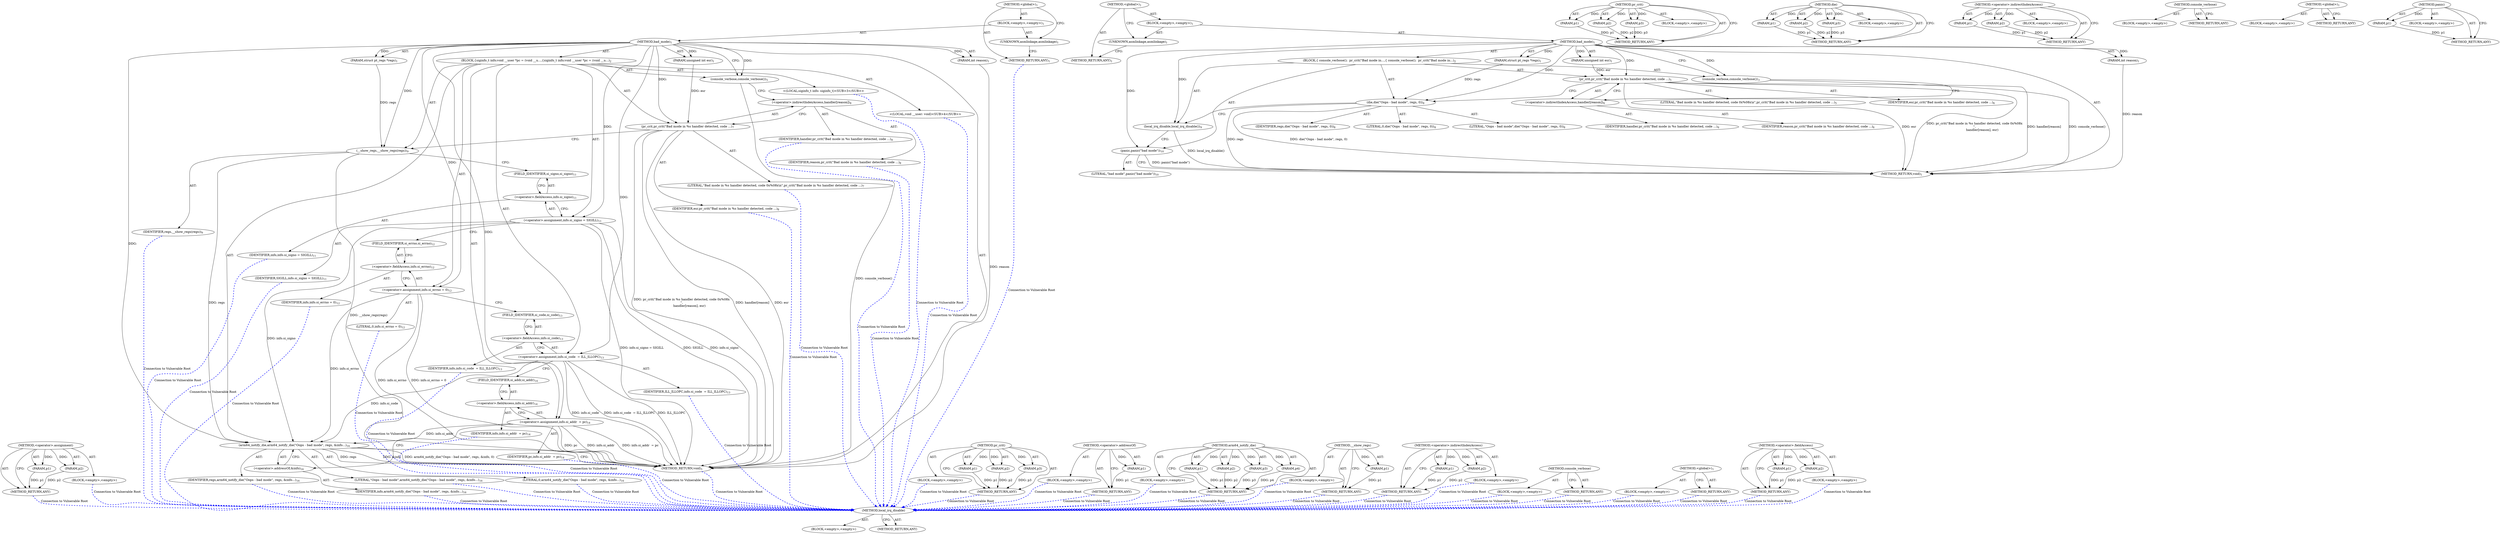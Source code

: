 digraph "&lt;operator&gt;.fieldAccess" {
vulnerable_75 [label=<(METHOD,local_irq_disable)>];
vulnerable_76 [label=<(BLOCK,&lt;empty&gt;,&lt;empty&gt;)>];
vulnerable_77 [label=<(METHOD_RETURN,ANY)>];
vulnerable_6 [label=<(METHOD,&lt;global&gt;)<SUB>1</SUB>>];
vulnerable_7 [label=<(BLOCK,&lt;empty&gt;,&lt;empty&gt;)<SUB>1</SUB>>];
vulnerable_8 [label=<(UNKNOWN,asmlinkage,asmlinkage)<SUB>1</SUB>>];
vulnerable_9 [label=<(METHOD,bad_mode)<SUB>1</SUB>>];
vulnerable_10 [label=<(PARAM,struct pt_regs *regs)<SUB>1</SUB>>];
vulnerable_11 [label=<(PARAM,int reason)<SUB>1</SUB>>];
vulnerable_12 [label=<(PARAM,unsigned int esr)<SUB>1</SUB>>];
vulnerable_13 [label=<(BLOCK,{
 	console_verbose();
 
 	pr_crit(&quot;Bad mode in...,{
 	console_verbose();
 
 	pr_crit(&quot;Bad mode in...)<SUB>2</SUB>>];
vulnerable_14 [label=<(console_verbose,console_verbose())<SUB>3</SUB>>];
vulnerable_15 [label=<(pr_crit,pr_crit(&quot;Bad mode in %s handler detected, code ...)<SUB>5</SUB>>];
vulnerable_16 [label=<(LITERAL,&quot;Bad mode in %s handler detected, code 0x%08x\n&quot;,pr_crit(&quot;Bad mode in %s handler detected, code ...)<SUB>5</SUB>>];
vulnerable_17 [label=<(&lt;operator&gt;.indirectIndexAccess,handler[reason])<SUB>6</SUB>>];
vulnerable_18 [label=<(IDENTIFIER,handler,pr_crit(&quot;Bad mode in %s handler detected, code ...)<SUB>6</SUB>>];
vulnerable_19 [label=<(IDENTIFIER,reason,pr_crit(&quot;Bad mode in %s handler detected, code ...)<SUB>6</SUB>>];
vulnerable_20 [label=<(IDENTIFIER,esr,pr_crit(&quot;Bad mode in %s handler detected, code ...)<SUB>6</SUB>>];
vulnerable_21 [label=<(die,die(&quot;Oops - bad mode&quot;, regs, 0))<SUB>8</SUB>>];
vulnerable_22 [label=<(LITERAL,&quot;Oops - bad mode&quot;,die(&quot;Oops - bad mode&quot;, regs, 0))<SUB>8</SUB>>];
vulnerable_23 [label=<(IDENTIFIER,regs,die(&quot;Oops - bad mode&quot;, regs, 0))<SUB>8</SUB>>];
vulnerable_24 [label=<(LITERAL,0,die(&quot;Oops - bad mode&quot;, regs, 0))<SUB>8</SUB>>];
vulnerable_25 [label=<(local_irq_disable,local_irq_disable())<SUB>9</SUB>>];
vulnerable_26 [label=<(panic,panic(&quot;bad mode&quot;))<SUB>10</SUB>>];
vulnerable_27 [label=<(LITERAL,&quot;bad mode&quot;,panic(&quot;bad mode&quot;))<SUB>10</SUB>>];
vulnerable_28 [label=<(METHOD_RETURN,void)<SUB>1</SUB>>];
vulnerable_30 [label=<(METHOD_RETURN,ANY)<SUB>1</SUB>>];
vulnerable_58 [label=<(METHOD,pr_crit)>];
vulnerable_59 [label=<(PARAM,p1)>];
vulnerable_60 [label=<(PARAM,p2)>];
vulnerable_61 [label=<(PARAM,p3)>];
vulnerable_62 [label=<(BLOCK,&lt;empty&gt;,&lt;empty&gt;)>];
vulnerable_63 [label=<(METHOD_RETURN,ANY)>];
vulnerable_69 [label=<(METHOD,die)>];
vulnerable_70 [label=<(PARAM,p1)>];
vulnerable_71 [label=<(PARAM,p2)>];
vulnerable_72 [label=<(PARAM,p3)>];
vulnerable_73 [label=<(BLOCK,&lt;empty&gt;,&lt;empty&gt;)>];
vulnerable_74 [label=<(METHOD_RETURN,ANY)>];
vulnerable_64 [label=<(METHOD,&lt;operator&gt;.indirectIndexAccess)>];
vulnerable_65 [label=<(PARAM,p1)>];
vulnerable_66 [label=<(PARAM,p2)>];
vulnerable_67 [label=<(BLOCK,&lt;empty&gt;,&lt;empty&gt;)>];
vulnerable_68 [label=<(METHOD_RETURN,ANY)>];
vulnerable_55 [label=<(METHOD,console_verbose)>];
vulnerable_56 [label=<(BLOCK,&lt;empty&gt;,&lt;empty&gt;)>];
vulnerable_57 [label=<(METHOD_RETURN,ANY)>];
vulnerable_49 [label=<(METHOD,&lt;global&gt;)<SUB>1</SUB>>];
vulnerable_50 [label=<(BLOCK,&lt;empty&gt;,&lt;empty&gt;)>];
vulnerable_51 [label=<(METHOD_RETURN,ANY)>];
vulnerable_78 [label=<(METHOD,panic)>];
vulnerable_79 [label=<(PARAM,p1)>];
vulnerable_80 [label=<(BLOCK,&lt;empty&gt;,&lt;empty&gt;)>];
vulnerable_81 [label=<(METHOD_RETURN,ANY)>];
fixed_96 [label=<(METHOD,&lt;operator&gt;.assignment)>];
fixed_97 [label=<(PARAM,p1)>];
fixed_98 [label=<(PARAM,p2)>];
fixed_99 [label=<(BLOCK,&lt;empty&gt;,&lt;empty&gt;)>];
fixed_100 [label=<(METHOD_RETURN,ANY)>];
fixed_6 [label=<(METHOD,&lt;global&gt;)<SUB>1</SUB>>];
fixed_7 [label=<(BLOCK,&lt;empty&gt;,&lt;empty&gt;)<SUB>1</SUB>>];
fixed_8 [label=<(UNKNOWN,asmlinkage,asmlinkage)<SUB>1</SUB>>];
fixed_9 [label=<(METHOD,bad_mode)<SUB>1</SUB>>];
fixed_10 [label=<(PARAM,struct pt_regs *regs)<SUB>1</SUB>>];
fixed_11 [label=<(PARAM,int reason)<SUB>1</SUB>>];
fixed_12 [label=<(PARAM,unsigned int esr)<SUB>1</SUB>>];
fixed_13 [label=<(BLOCK,{
	siginfo_t info;
	void __user *pc = (void __u...,{
	siginfo_t info;
	void __user *pc = (void __u...)<SUB>2</SUB>>];
fixed_14 [label="<(LOCAL,siginfo_t info: siginfo_t)<SUB>3</SUB>>"];
fixed_15 [label="<(LOCAL,void __user: void)<SUB>4</SUB>>"];
fixed_16 [label=<(console_verbose,console_verbose())<SUB>5</SUB>>];
fixed_17 [label=<(pr_crit,pr_crit(&quot;Bad mode in %s handler detected, code ...)<SUB>7</SUB>>];
fixed_18 [label=<(LITERAL,&quot;Bad mode in %s handler detected, code 0x%08x\n&quot;,pr_crit(&quot;Bad mode in %s handler detected, code ...)<SUB>7</SUB>>];
fixed_19 [label=<(&lt;operator&gt;.indirectIndexAccess,handler[reason])<SUB>8</SUB>>];
fixed_20 [label=<(IDENTIFIER,handler,pr_crit(&quot;Bad mode in %s handler detected, code ...)<SUB>8</SUB>>];
fixed_21 [label=<(IDENTIFIER,reason,pr_crit(&quot;Bad mode in %s handler detected, code ...)<SUB>8</SUB>>];
fixed_22 [label=<(IDENTIFIER,esr,pr_crit(&quot;Bad mode in %s handler detected, code ...)<SUB>8</SUB>>];
fixed_23 [label=<(__show_regs,__show_regs(regs))<SUB>9</SUB>>];
fixed_24 [label=<(IDENTIFIER,regs,__show_regs(regs))<SUB>9</SUB>>];
fixed_25 [label=<(&lt;operator&gt;.assignment,info.si_signo = SIGILL)<SUB>11</SUB>>];
fixed_26 [label=<(&lt;operator&gt;.fieldAccess,info.si_signo)<SUB>11</SUB>>];
fixed_27 [label=<(IDENTIFIER,info,info.si_signo = SIGILL)<SUB>11</SUB>>];
fixed_28 [label=<(FIELD_IDENTIFIER,si_signo,si_signo)<SUB>11</SUB>>];
fixed_29 [label=<(IDENTIFIER,SIGILL,info.si_signo = SIGILL)<SUB>11</SUB>>];
fixed_30 [label=<(&lt;operator&gt;.assignment,info.si_errno = 0)<SUB>12</SUB>>];
fixed_31 [label=<(&lt;operator&gt;.fieldAccess,info.si_errno)<SUB>12</SUB>>];
fixed_32 [label=<(IDENTIFIER,info,info.si_errno = 0)<SUB>12</SUB>>];
fixed_33 [label=<(FIELD_IDENTIFIER,si_errno,si_errno)<SUB>12</SUB>>];
fixed_34 [label=<(LITERAL,0,info.si_errno = 0)<SUB>12</SUB>>];
fixed_35 [label=<(&lt;operator&gt;.assignment,info.si_code  = ILL_ILLOPC)<SUB>13</SUB>>];
fixed_36 [label=<(&lt;operator&gt;.fieldAccess,info.si_code)<SUB>13</SUB>>];
fixed_37 [label=<(IDENTIFIER,info,info.si_code  = ILL_ILLOPC)<SUB>13</SUB>>];
fixed_38 [label=<(FIELD_IDENTIFIER,si_code,si_code)<SUB>13</SUB>>];
fixed_39 [label=<(IDENTIFIER,ILL_ILLOPC,info.si_code  = ILL_ILLOPC)<SUB>13</SUB>>];
fixed_40 [label=<(&lt;operator&gt;.assignment,info.si_addr  = pc)<SUB>14</SUB>>];
fixed_41 [label=<(&lt;operator&gt;.fieldAccess,info.si_addr)<SUB>14</SUB>>];
fixed_42 [label=<(IDENTIFIER,info,info.si_addr  = pc)<SUB>14</SUB>>];
fixed_43 [label=<(FIELD_IDENTIFIER,si_addr,si_addr)<SUB>14</SUB>>];
fixed_44 [label=<(IDENTIFIER,pc,info.si_addr  = pc)<SUB>14</SUB>>];
fixed_45 [label=<(arm64_notify_die,arm64_notify_die(&quot;Oops - bad mode&quot;, regs, &amp;info...)<SUB>16</SUB>>];
fixed_46 [label=<(LITERAL,&quot;Oops - bad mode&quot;,arm64_notify_die(&quot;Oops - bad mode&quot;, regs, &amp;info...)<SUB>16</SUB>>];
fixed_47 [label=<(IDENTIFIER,regs,arm64_notify_die(&quot;Oops - bad mode&quot;, regs, &amp;info...)<SUB>16</SUB>>];
fixed_48 [label=<(&lt;operator&gt;.addressOf,&amp;info)<SUB>16</SUB>>];
fixed_49 [label=<(IDENTIFIER,info,arm64_notify_die(&quot;Oops - bad mode&quot;, regs, &amp;info...)<SUB>16</SUB>>];
fixed_50 [label=<(LITERAL,0,arm64_notify_die(&quot;Oops - bad mode&quot;, regs, &amp;info...)<SUB>16</SUB>>];
fixed_51 [label=<(METHOD_RETURN,void)<SUB>1</SUB>>];
fixed_53 [label=<(METHOD_RETURN,ANY)<SUB>1</SUB>>];
fixed_81 [label=<(METHOD,pr_crit)>];
fixed_82 [label=<(PARAM,p1)>];
fixed_83 [label=<(PARAM,p2)>];
fixed_84 [label=<(PARAM,p3)>];
fixed_85 [label=<(BLOCK,&lt;empty&gt;,&lt;empty&gt;)>];
fixed_86 [label=<(METHOD_RETURN,ANY)>];
fixed_113 [label=<(METHOD,&lt;operator&gt;.addressOf)>];
fixed_114 [label=<(PARAM,p1)>];
fixed_115 [label=<(BLOCK,&lt;empty&gt;,&lt;empty&gt;)>];
fixed_116 [label=<(METHOD_RETURN,ANY)>];
fixed_106 [label=<(METHOD,arm64_notify_die)>];
fixed_107 [label=<(PARAM,p1)>];
fixed_108 [label=<(PARAM,p2)>];
fixed_109 [label=<(PARAM,p3)>];
fixed_110 [label=<(PARAM,p4)>];
fixed_111 [label=<(BLOCK,&lt;empty&gt;,&lt;empty&gt;)>];
fixed_112 [label=<(METHOD_RETURN,ANY)>];
fixed_92 [label=<(METHOD,__show_regs)>];
fixed_93 [label=<(PARAM,p1)>];
fixed_94 [label=<(BLOCK,&lt;empty&gt;,&lt;empty&gt;)>];
fixed_95 [label=<(METHOD_RETURN,ANY)>];
fixed_87 [label=<(METHOD,&lt;operator&gt;.indirectIndexAccess)>];
fixed_88 [label=<(PARAM,p1)>];
fixed_89 [label=<(PARAM,p2)>];
fixed_90 [label=<(BLOCK,&lt;empty&gt;,&lt;empty&gt;)>];
fixed_91 [label=<(METHOD_RETURN,ANY)>];
fixed_78 [label=<(METHOD,console_verbose)>];
fixed_79 [label=<(BLOCK,&lt;empty&gt;,&lt;empty&gt;)>];
fixed_80 [label=<(METHOD_RETURN,ANY)>];
fixed_72 [label=<(METHOD,&lt;global&gt;)<SUB>1</SUB>>];
fixed_73 [label=<(BLOCK,&lt;empty&gt;,&lt;empty&gt;)>];
fixed_74 [label=<(METHOD_RETURN,ANY)>];
fixed_101 [label=<(METHOD,&lt;operator&gt;.fieldAccess)>];
fixed_102 [label=<(PARAM,p1)>];
fixed_103 [label=<(PARAM,p2)>];
fixed_104 [label=<(BLOCK,&lt;empty&gt;,&lt;empty&gt;)>];
fixed_105 [label=<(METHOD_RETURN,ANY)>];
vulnerable_75 -> vulnerable_76  [key=0, label="AST: "];
vulnerable_75 -> vulnerable_77  [key=0, label="AST: "];
vulnerable_75 -> vulnerable_77  [key=1, label="CFG: "];
vulnerable_6 -> vulnerable_7  [key=0, label="AST: "];
vulnerable_6 -> vulnerable_30  [key=0, label="AST: "];
vulnerable_6 -> vulnerable_8  [key=0, label="CFG: "];
vulnerable_7 -> vulnerable_8  [key=0, label="AST: "];
vulnerable_7 -> vulnerable_9  [key=0, label="AST: "];
vulnerable_8 -> vulnerable_30  [key=0, label="CFG: "];
vulnerable_9 -> vulnerable_10  [key=0, label="AST: "];
vulnerable_9 -> vulnerable_10  [key=1, label="DDG: "];
vulnerable_9 -> vulnerable_11  [key=0, label="AST: "];
vulnerable_9 -> vulnerable_11  [key=1, label="DDG: "];
vulnerable_9 -> vulnerable_12  [key=0, label="AST: "];
vulnerable_9 -> vulnerable_12  [key=1, label="DDG: "];
vulnerable_9 -> vulnerable_13  [key=0, label="AST: "];
vulnerable_9 -> vulnerable_28  [key=0, label="AST: "];
vulnerable_9 -> vulnerable_14  [key=0, label="CFG: "];
vulnerable_9 -> vulnerable_14  [key=1, label="DDG: "];
vulnerable_9 -> vulnerable_25  [key=0, label="DDG: "];
vulnerable_9 -> vulnerable_15  [key=0, label="DDG: "];
vulnerable_9 -> vulnerable_21  [key=0, label="DDG: "];
vulnerable_9 -> vulnerable_26  [key=0, label="DDG: "];
vulnerable_10 -> vulnerable_21  [key=0, label="DDG: regs"];
vulnerable_11 -> vulnerable_28  [key=0, label="DDG: reason"];
vulnerable_12 -> vulnerable_15  [key=0, label="DDG: esr"];
vulnerable_13 -> vulnerable_14  [key=0, label="AST: "];
vulnerable_13 -> vulnerable_15  [key=0, label="AST: "];
vulnerable_13 -> vulnerable_21  [key=0, label="AST: "];
vulnerable_13 -> vulnerable_25  [key=0, label="AST: "];
vulnerable_13 -> vulnerable_26  [key=0, label="AST: "];
vulnerable_14 -> vulnerable_17  [key=0, label="CFG: "];
vulnerable_14 -> vulnerable_28  [key=0, label="DDG: console_verbose()"];
vulnerable_15 -> vulnerable_16  [key=0, label="AST: "];
vulnerable_15 -> vulnerable_17  [key=0, label="AST: "];
vulnerable_15 -> vulnerable_20  [key=0, label="AST: "];
vulnerable_15 -> vulnerable_21  [key=0, label="CFG: "];
vulnerable_15 -> vulnerable_28  [key=0, label="DDG: handler[reason]"];
vulnerable_15 -> vulnerable_28  [key=1, label="DDG: esr"];
vulnerable_15 -> vulnerable_28  [key=2, label="DDG: pr_crit(&quot;Bad mode in %s handler detected, code 0x%08x\n&quot;,
 		handler[reason], esr)"];
vulnerable_17 -> vulnerable_18  [key=0, label="AST: "];
vulnerable_17 -> vulnerable_19  [key=0, label="AST: "];
vulnerable_17 -> vulnerable_15  [key=0, label="CFG: "];
vulnerable_21 -> vulnerable_22  [key=0, label="AST: "];
vulnerable_21 -> vulnerable_23  [key=0, label="AST: "];
vulnerable_21 -> vulnerable_24  [key=0, label="AST: "];
vulnerable_21 -> vulnerable_25  [key=0, label="CFG: "];
vulnerable_21 -> vulnerable_28  [key=0, label="DDG: regs"];
vulnerable_21 -> vulnerable_28  [key=1, label="DDG: die(&quot;Oops - bad mode&quot;, regs, 0)"];
vulnerable_25 -> vulnerable_26  [key=0, label="CFG: "];
vulnerable_25 -> vulnerable_28  [key=0, label="DDG: local_irq_disable()"];
vulnerable_26 -> vulnerable_27  [key=0, label="AST: "];
vulnerable_26 -> vulnerable_28  [key=0, label="CFG: "];
vulnerable_26 -> vulnerable_28  [key=1, label="DDG: panic(&quot;bad mode&quot;)"];
vulnerable_58 -> vulnerable_59  [key=0, label="AST: "];
vulnerable_58 -> vulnerable_59  [key=1, label="DDG: "];
vulnerable_58 -> vulnerable_62  [key=0, label="AST: "];
vulnerable_58 -> vulnerable_60  [key=0, label="AST: "];
vulnerable_58 -> vulnerable_60  [key=1, label="DDG: "];
vulnerable_58 -> vulnerable_63  [key=0, label="AST: "];
vulnerable_58 -> vulnerable_63  [key=1, label="CFG: "];
vulnerable_58 -> vulnerable_61  [key=0, label="AST: "];
vulnerable_58 -> vulnerable_61  [key=1, label="DDG: "];
vulnerable_59 -> vulnerable_63  [key=0, label="DDG: p1"];
vulnerable_60 -> vulnerable_63  [key=0, label="DDG: p2"];
vulnerable_61 -> vulnerable_63  [key=0, label="DDG: p3"];
vulnerable_69 -> vulnerable_70  [key=0, label="AST: "];
vulnerable_69 -> vulnerable_70  [key=1, label="DDG: "];
vulnerable_69 -> vulnerable_73  [key=0, label="AST: "];
vulnerable_69 -> vulnerable_71  [key=0, label="AST: "];
vulnerable_69 -> vulnerable_71  [key=1, label="DDG: "];
vulnerable_69 -> vulnerable_74  [key=0, label="AST: "];
vulnerable_69 -> vulnerable_74  [key=1, label="CFG: "];
vulnerable_69 -> vulnerable_72  [key=0, label="AST: "];
vulnerable_69 -> vulnerable_72  [key=1, label="DDG: "];
vulnerable_70 -> vulnerable_74  [key=0, label="DDG: p1"];
vulnerable_71 -> vulnerable_74  [key=0, label="DDG: p2"];
vulnerable_72 -> vulnerable_74  [key=0, label="DDG: p3"];
vulnerable_64 -> vulnerable_65  [key=0, label="AST: "];
vulnerable_64 -> vulnerable_65  [key=1, label="DDG: "];
vulnerable_64 -> vulnerable_67  [key=0, label="AST: "];
vulnerable_64 -> vulnerable_66  [key=0, label="AST: "];
vulnerable_64 -> vulnerable_66  [key=1, label="DDG: "];
vulnerable_64 -> vulnerable_68  [key=0, label="AST: "];
vulnerable_64 -> vulnerable_68  [key=1, label="CFG: "];
vulnerable_65 -> vulnerable_68  [key=0, label="DDG: p1"];
vulnerable_66 -> vulnerable_68  [key=0, label="DDG: p2"];
vulnerable_55 -> vulnerable_56  [key=0, label="AST: "];
vulnerable_55 -> vulnerable_57  [key=0, label="AST: "];
vulnerable_55 -> vulnerable_57  [key=1, label="CFG: "];
vulnerable_49 -> vulnerable_50  [key=0, label="AST: "];
vulnerable_49 -> vulnerable_51  [key=0, label="AST: "];
vulnerable_49 -> vulnerable_51  [key=1, label="CFG: "];
vulnerable_78 -> vulnerable_79  [key=0, label="AST: "];
vulnerable_78 -> vulnerable_79  [key=1, label="DDG: "];
vulnerable_78 -> vulnerable_80  [key=0, label="AST: "];
vulnerable_78 -> vulnerable_81  [key=0, label="AST: "];
vulnerable_78 -> vulnerable_81  [key=1, label="CFG: "];
vulnerable_79 -> vulnerable_81  [key=0, label="DDG: p1"];
fixed_96 -> fixed_97  [key=0, label="AST: "];
fixed_96 -> fixed_97  [key=1, label="DDG: "];
fixed_96 -> fixed_99  [key=0, label="AST: "];
fixed_96 -> fixed_98  [key=0, label="AST: "];
fixed_96 -> fixed_98  [key=1, label="DDG: "];
fixed_96 -> fixed_100  [key=0, label="AST: "];
fixed_96 -> fixed_100  [key=1, label="CFG: "];
fixed_97 -> fixed_100  [key=0, label="DDG: p1"];
fixed_98 -> fixed_100  [key=0, label="DDG: p2"];
fixed_99 -> vulnerable_75  [color=blue, key=0, label="Connection to Vulnerable Root", penwidth="2.0", style=dashed];
fixed_100 -> vulnerable_75  [color=blue, key=0, label="Connection to Vulnerable Root", penwidth="2.0", style=dashed];
fixed_6 -> fixed_7  [key=0, label="AST: "];
fixed_6 -> fixed_53  [key=0, label="AST: "];
fixed_6 -> fixed_8  [key=0, label="CFG: "];
fixed_7 -> fixed_8  [key=0, label="AST: "];
fixed_7 -> fixed_9  [key=0, label="AST: "];
fixed_8 -> fixed_53  [key=0, label="CFG: "];
fixed_9 -> fixed_10  [key=0, label="AST: "];
fixed_9 -> fixed_10  [key=1, label="DDG: "];
fixed_9 -> fixed_11  [key=0, label="AST: "];
fixed_9 -> fixed_11  [key=1, label="DDG: "];
fixed_9 -> fixed_12  [key=0, label="AST: "];
fixed_9 -> fixed_12  [key=1, label="DDG: "];
fixed_9 -> fixed_13  [key=0, label="AST: "];
fixed_9 -> fixed_51  [key=0, label="AST: "];
fixed_9 -> fixed_16  [key=0, label="CFG: "];
fixed_9 -> fixed_16  [key=1, label="DDG: "];
fixed_9 -> fixed_25  [key=0, label="DDG: "];
fixed_9 -> fixed_30  [key=0, label="DDG: "];
fixed_9 -> fixed_35  [key=0, label="DDG: "];
fixed_9 -> fixed_40  [key=0, label="DDG: "];
fixed_9 -> fixed_17  [key=0, label="DDG: "];
fixed_9 -> fixed_23  [key=0, label="DDG: "];
fixed_9 -> fixed_45  [key=0, label="DDG: "];
fixed_10 -> fixed_23  [key=0, label="DDG: regs"];
fixed_11 -> fixed_51  [key=0, label="DDG: reason"];
fixed_12 -> fixed_17  [key=0, label="DDG: esr"];
fixed_13 -> fixed_14  [key=0, label="AST: "];
fixed_13 -> fixed_15  [key=0, label="AST: "];
fixed_13 -> fixed_16  [key=0, label="AST: "];
fixed_13 -> fixed_17  [key=0, label="AST: "];
fixed_13 -> fixed_23  [key=0, label="AST: "];
fixed_13 -> fixed_25  [key=0, label="AST: "];
fixed_13 -> fixed_30  [key=0, label="AST: "];
fixed_13 -> fixed_35  [key=0, label="AST: "];
fixed_13 -> fixed_40  [key=0, label="AST: "];
fixed_13 -> fixed_45  [key=0, label="AST: "];
fixed_14 -> vulnerable_75  [color=blue, key=0, label="Connection to Vulnerable Root", penwidth="2.0", style=dashed];
fixed_15 -> vulnerable_75  [color=blue, key=0, label="Connection to Vulnerable Root", penwidth="2.0", style=dashed];
fixed_16 -> fixed_19  [key=0, label="CFG: "];
fixed_16 -> fixed_51  [key=0, label="DDG: console_verbose()"];
fixed_17 -> fixed_18  [key=0, label="AST: "];
fixed_17 -> fixed_19  [key=0, label="AST: "];
fixed_17 -> fixed_22  [key=0, label="AST: "];
fixed_17 -> fixed_23  [key=0, label="CFG: "];
fixed_17 -> fixed_51  [key=0, label="DDG: handler[reason]"];
fixed_17 -> fixed_51  [key=1, label="DDG: esr"];
fixed_17 -> fixed_51  [key=2, label="DDG: pr_crit(&quot;Bad mode in %s handler detected, code 0x%08x\n&quot;,
 		handler[reason], esr)"];
fixed_18 -> vulnerable_75  [color=blue, key=0, label="Connection to Vulnerable Root", penwidth="2.0", style=dashed];
fixed_19 -> fixed_20  [key=0, label="AST: "];
fixed_19 -> fixed_21  [key=0, label="AST: "];
fixed_19 -> fixed_17  [key=0, label="CFG: "];
fixed_20 -> vulnerable_75  [color=blue, key=0, label="Connection to Vulnerable Root", penwidth="2.0", style=dashed];
fixed_21 -> vulnerable_75  [color=blue, key=0, label="Connection to Vulnerable Root", penwidth="2.0", style=dashed];
fixed_22 -> vulnerable_75  [color=blue, key=0, label="Connection to Vulnerable Root", penwidth="2.0", style=dashed];
fixed_23 -> fixed_24  [key=0, label="AST: "];
fixed_23 -> fixed_28  [key=0, label="CFG: "];
fixed_23 -> fixed_51  [key=0, label="DDG: __show_regs(regs)"];
fixed_23 -> fixed_45  [key=0, label="DDG: regs"];
fixed_24 -> vulnerable_75  [color=blue, key=0, label="Connection to Vulnerable Root", penwidth="2.0", style=dashed];
fixed_25 -> fixed_26  [key=0, label="AST: "];
fixed_25 -> fixed_29  [key=0, label="AST: "];
fixed_25 -> fixed_33  [key=0, label="CFG: "];
fixed_25 -> fixed_51  [key=0, label="DDG: info.si_signo"];
fixed_25 -> fixed_51  [key=1, label="DDG: info.si_signo = SIGILL"];
fixed_25 -> fixed_51  [key=2, label="DDG: SIGILL"];
fixed_25 -> fixed_45  [key=0, label="DDG: info.si_signo"];
fixed_26 -> fixed_27  [key=0, label="AST: "];
fixed_26 -> fixed_28  [key=0, label="AST: "];
fixed_26 -> fixed_25  [key=0, label="CFG: "];
fixed_27 -> vulnerable_75  [color=blue, key=0, label="Connection to Vulnerable Root", penwidth="2.0", style=dashed];
fixed_28 -> fixed_26  [key=0, label="CFG: "];
fixed_29 -> vulnerable_75  [color=blue, key=0, label="Connection to Vulnerable Root", penwidth="2.0", style=dashed];
fixed_30 -> fixed_31  [key=0, label="AST: "];
fixed_30 -> fixed_34  [key=0, label="AST: "];
fixed_30 -> fixed_38  [key=0, label="CFG: "];
fixed_30 -> fixed_51  [key=0, label="DDG: info.si_errno"];
fixed_30 -> fixed_51  [key=1, label="DDG: info.si_errno = 0"];
fixed_30 -> fixed_45  [key=0, label="DDG: info.si_errno"];
fixed_31 -> fixed_32  [key=0, label="AST: "];
fixed_31 -> fixed_33  [key=0, label="AST: "];
fixed_31 -> fixed_30  [key=0, label="CFG: "];
fixed_32 -> vulnerable_75  [color=blue, key=0, label="Connection to Vulnerable Root", penwidth="2.0", style=dashed];
fixed_33 -> fixed_31  [key=0, label="CFG: "];
fixed_34 -> vulnerable_75  [color=blue, key=0, label="Connection to Vulnerable Root", penwidth="2.0", style=dashed];
fixed_35 -> fixed_36  [key=0, label="AST: "];
fixed_35 -> fixed_39  [key=0, label="AST: "];
fixed_35 -> fixed_43  [key=0, label="CFG: "];
fixed_35 -> fixed_51  [key=0, label="DDG: info.si_code"];
fixed_35 -> fixed_51  [key=1, label="DDG: info.si_code  = ILL_ILLOPC"];
fixed_35 -> fixed_51  [key=2, label="DDG: ILL_ILLOPC"];
fixed_35 -> fixed_45  [key=0, label="DDG: info.si_code"];
fixed_36 -> fixed_37  [key=0, label="AST: "];
fixed_36 -> fixed_38  [key=0, label="AST: "];
fixed_36 -> fixed_35  [key=0, label="CFG: "];
fixed_37 -> vulnerable_75  [color=blue, key=0, label="Connection to Vulnerable Root", penwidth="2.0", style=dashed];
fixed_38 -> fixed_36  [key=0, label="CFG: "];
fixed_39 -> vulnerable_75  [color=blue, key=0, label="Connection to Vulnerable Root", penwidth="2.0", style=dashed];
fixed_40 -> fixed_41  [key=0, label="AST: "];
fixed_40 -> fixed_44  [key=0, label="AST: "];
fixed_40 -> fixed_48  [key=0, label="CFG: "];
fixed_40 -> fixed_51  [key=0, label="DDG: info.si_addr"];
fixed_40 -> fixed_51  [key=1, label="DDG: info.si_addr  = pc"];
fixed_40 -> fixed_51  [key=2, label="DDG: pc"];
fixed_40 -> fixed_45  [key=0, label="DDG: info.si_addr"];
fixed_41 -> fixed_42  [key=0, label="AST: "];
fixed_41 -> fixed_43  [key=0, label="AST: "];
fixed_41 -> fixed_40  [key=0, label="CFG: "];
fixed_42 -> vulnerable_75  [color=blue, key=0, label="Connection to Vulnerable Root", penwidth="2.0", style=dashed];
fixed_43 -> fixed_41  [key=0, label="CFG: "];
fixed_44 -> vulnerable_75  [color=blue, key=0, label="Connection to Vulnerable Root", penwidth="2.0", style=dashed];
fixed_45 -> fixed_46  [key=0, label="AST: "];
fixed_45 -> fixed_47  [key=0, label="AST: "];
fixed_45 -> fixed_48  [key=0, label="AST: "];
fixed_45 -> fixed_50  [key=0, label="AST: "];
fixed_45 -> fixed_51  [key=0, label="CFG: "];
fixed_45 -> fixed_51  [key=1, label="DDG: regs"];
fixed_45 -> fixed_51  [key=2, label="DDG: &amp;info"];
fixed_45 -> fixed_51  [key=3, label="DDG: arm64_notify_die(&quot;Oops - bad mode&quot;, regs, &amp;info, 0)"];
fixed_46 -> vulnerable_75  [color=blue, key=0, label="Connection to Vulnerable Root", penwidth="2.0", style=dashed];
fixed_47 -> vulnerable_75  [color=blue, key=0, label="Connection to Vulnerable Root", penwidth="2.0", style=dashed];
fixed_48 -> fixed_49  [key=0, label="AST: "];
fixed_48 -> fixed_45  [key=0, label="CFG: "];
fixed_49 -> vulnerable_75  [color=blue, key=0, label="Connection to Vulnerable Root", penwidth="2.0", style=dashed];
fixed_50 -> vulnerable_75  [color=blue, key=0, label="Connection to Vulnerable Root", penwidth="2.0", style=dashed];
fixed_51 -> vulnerable_75  [color=blue, key=0, label="Connection to Vulnerable Root", penwidth="2.0", style=dashed];
fixed_53 -> vulnerable_75  [color=blue, key=0, label="Connection to Vulnerable Root", penwidth="2.0", style=dashed];
fixed_81 -> fixed_82  [key=0, label="AST: "];
fixed_81 -> fixed_82  [key=1, label="DDG: "];
fixed_81 -> fixed_85  [key=0, label="AST: "];
fixed_81 -> fixed_83  [key=0, label="AST: "];
fixed_81 -> fixed_83  [key=1, label="DDG: "];
fixed_81 -> fixed_86  [key=0, label="AST: "];
fixed_81 -> fixed_86  [key=1, label="CFG: "];
fixed_81 -> fixed_84  [key=0, label="AST: "];
fixed_81 -> fixed_84  [key=1, label="DDG: "];
fixed_82 -> fixed_86  [key=0, label="DDG: p1"];
fixed_83 -> fixed_86  [key=0, label="DDG: p2"];
fixed_84 -> fixed_86  [key=0, label="DDG: p3"];
fixed_85 -> vulnerable_75  [color=blue, key=0, label="Connection to Vulnerable Root", penwidth="2.0", style=dashed];
fixed_86 -> vulnerable_75  [color=blue, key=0, label="Connection to Vulnerable Root", penwidth="2.0", style=dashed];
fixed_113 -> fixed_114  [key=0, label="AST: "];
fixed_113 -> fixed_114  [key=1, label="DDG: "];
fixed_113 -> fixed_115  [key=0, label="AST: "];
fixed_113 -> fixed_116  [key=0, label="AST: "];
fixed_113 -> fixed_116  [key=1, label="CFG: "];
fixed_114 -> fixed_116  [key=0, label="DDG: p1"];
fixed_115 -> vulnerable_75  [color=blue, key=0, label="Connection to Vulnerable Root", penwidth="2.0", style=dashed];
fixed_116 -> vulnerable_75  [color=blue, key=0, label="Connection to Vulnerable Root", penwidth="2.0", style=dashed];
fixed_106 -> fixed_107  [key=0, label="AST: "];
fixed_106 -> fixed_107  [key=1, label="DDG: "];
fixed_106 -> fixed_111  [key=0, label="AST: "];
fixed_106 -> fixed_108  [key=0, label="AST: "];
fixed_106 -> fixed_108  [key=1, label="DDG: "];
fixed_106 -> fixed_112  [key=0, label="AST: "];
fixed_106 -> fixed_112  [key=1, label="CFG: "];
fixed_106 -> fixed_109  [key=0, label="AST: "];
fixed_106 -> fixed_109  [key=1, label="DDG: "];
fixed_106 -> fixed_110  [key=0, label="AST: "];
fixed_106 -> fixed_110  [key=1, label="DDG: "];
fixed_107 -> fixed_112  [key=0, label="DDG: p1"];
fixed_108 -> fixed_112  [key=0, label="DDG: p2"];
fixed_109 -> fixed_112  [key=0, label="DDG: p3"];
fixed_110 -> fixed_112  [key=0, label="DDG: p4"];
fixed_111 -> vulnerable_75  [color=blue, key=0, label="Connection to Vulnerable Root", penwidth="2.0", style=dashed];
fixed_112 -> vulnerable_75  [color=blue, key=0, label="Connection to Vulnerable Root", penwidth="2.0", style=dashed];
fixed_92 -> fixed_93  [key=0, label="AST: "];
fixed_92 -> fixed_93  [key=1, label="DDG: "];
fixed_92 -> fixed_94  [key=0, label="AST: "];
fixed_92 -> fixed_95  [key=0, label="AST: "];
fixed_92 -> fixed_95  [key=1, label="CFG: "];
fixed_93 -> fixed_95  [key=0, label="DDG: p1"];
fixed_94 -> vulnerable_75  [color=blue, key=0, label="Connection to Vulnerable Root", penwidth="2.0", style=dashed];
fixed_95 -> vulnerable_75  [color=blue, key=0, label="Connection to Vulnerable Root", penwidth="2.0", style=dashed];
fixed_87 -> fixed_88  [key=0, label="AST: "];
fixed_87 -> fixed_88  [key=1, label="DDG: "];
fixed_87 -> fixed_90  [key=0, label="AST: "];
fixed_87 -> fixed_89  [key=0, label="AST: "];
fixed_87 -> fixed_89  [key=1, label="DDG: "];
fixed_87 -> fixed_91  [key=0, label="AST: "];
fixed_87 -> fixed_91  [key=1, label="CFG: "];
fixed_88 -> fixed_91  [key=0, label="DDG: p1"];
fixed_89 -> fixed_91  [key=0, label="DDG: p2"];
fixed_90 -> vulnerable_75  [color=blue, key=0, label="Connection to Vulnerable Root", penwidth="2.0", style=dashed];
fixed_91 -> vulnerable_75  [color=blue, key=0, label="Connection to Vulnerable Root", penwidth="2.0", style=dashed];
fixed_78 -> fixed_79  [key=0, label="AST: "];
fixed_78 -> fixed_80  [key=0, label="AST: "];
fixed_78 -> fixed_80  [key=1, label="CFG: "];
fixed_79 -> vulnerable_75  [color=blue, key=0, label="Connection to Vulnerable Root", penwidth="2.0", style=dashed];
fixed_80 -> vulnerable_75  [color=blue, key=0, label="Connection to Vulnerable Root", penwidth="2.0", style=dashed];
fixed_72 -> fixed_73  [key=0, label="AST: "];
fixed_72 -> fixed_74  [key=0, label="AST: "];
fixed_72 -> fixed_74  [key=1, label="CFG: "];
fixed_73 -> vulnerable_75  [color=blue, key=0, label="Connection to Vulnerable Root", penwidth="2.0", style=dashed];
fixed_74 -> vulnerable_75  [color=blue, key=0, label="Connection to Vulnerable Root", penwidth="2.0", style=dashed];
fixed_101 -> fixed_102  [key=0, label="AST: "];
fixed_101 -> fixed_102  [key=1, label="DDG: "];
fixed_101 -> fixed_104  [key=0, label="AST: "];
fixed_101 -> fixed_103  [key=0, label="AST: "];
fixed_101 -> fixed_103  [key=1, label="DDG: "];
fixed_101 -> fixed_105  [key=0, label="AST: "];
fixed_101 -> fixed_105  [key=1, label="CFG: "];
fixed_102 -> fixed_105  [key=0, label="DDG: p1"];
fixed_103 -> fixed_105  [key=0, label="DDG: p2"];
fixed_104 -> vulnerable_75  [color=blue, key=0, label="Connection to Vulnerable Root", penwidth="2.0", style=dashed];
fixed_105 -> vulnerable_75  [color=blue, key=0, label="Connection to Vulnerable Root", penwidth="2.0", style=dashed];
}
